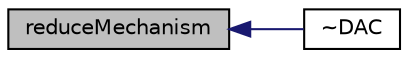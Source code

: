 digraph "reduceMechanism"
{
  bgcolor="transparent";
  edge [fontname="Helvetica",fontsize="10",labelfontname="Helvetica",labelfontsize="10"];
  node [fontname="Helvetica",fontsize="10",shape=record];
  rankdir="LR";
  Node338 [label="reduceMechanism",height=0.2,width=0.4,color="black", fillcolor="grey75", style="filled", fontcolor="black"];
  Node338 -> Node339 [dir="back",color="midnightblue",fontsize="10",style="solid",fontname="Helvetica"];
  Node339 [label="~DAC",height=0.2,width=0.4,color="black",URL="$a31073.html#ab7fc8b0f4157fb089b38770f1fe7f589",tooltip="Destructor. "];
}

